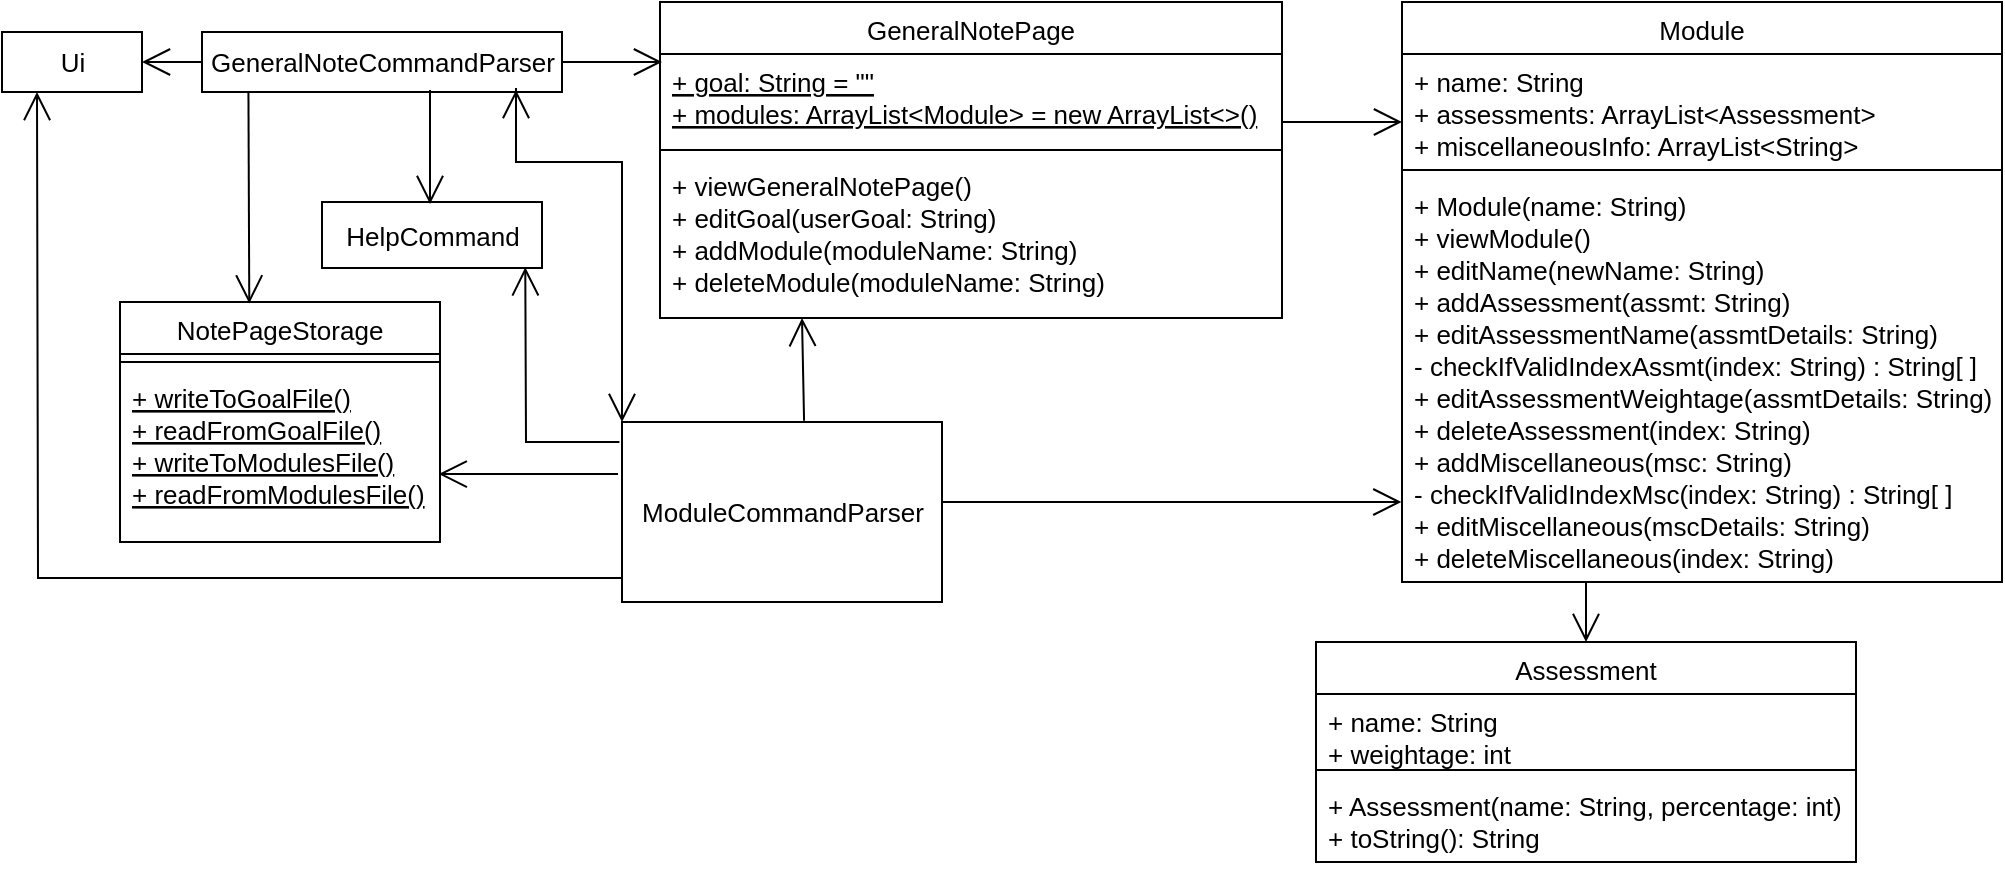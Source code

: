 <mxfile version="12.2.3" pages="1"><diagram id="ItE52r3uvhdbR5KOFt5v" name="Page-1"><mxGraphModel grid="1" shadow="0" math="0" pageHeight="1169" pageWidth="827" pageScale="1" page="1" fold="1" arrows="1" connect="1" tooltips="1" guides="1" gridSize="10" dy="452" dx="1008"><root><mxCell id="0"/><mxCell id="1" parent="0"/><mxCell id="s1NilIB0aekO8qF5AGPu-1" value="GeneralNoteCommandParser" parent="1" vertex="1" style="html=1;fontSize=13;"><mxGeometry as="geometry" width="180" height="30" x="100" y="105"/></mxCell><mxCell id="s1NilIB0aekO8qF5AGPu-2" value="Ui" parent="1" vertex="1" style="html=1;fontSize=13;"><mxGeometry as="geometry" width="70" height="30" y="105"/></mxCell><mxCell id="s1NilIB0aekO8qF5AGPu-3" value="" parent="1" style="endArrow=open;endFill=1;endSize=12;html=1;exitX=1;exitY=0.5;exitDx=0;exitDy=0;entryX=0;entryY=0.5;entryDx=0;entryDy=0;fontSize=13;" source="s1NilIB0aekO8qF5AGPu-1" edge="1"><mxGeometry as="geometry" width="160" relative="1"><mxPoint as="sourcePoint" x="270" y="115"/><mxPoint as="targetPoint" x="330" y="120"/></mxGeometry></mxCell><mxCell id="s1NilIB0aekO8qF5AGPu-4" value="GeneralNotePage" parent="1" vertex="1" style="swimlane;fontStyle=0;align=center;verticalAlign=top;childLayout=stackLayout;horizontal=1;startSize=26;horizontalStack=0;resizeParent=1;resizeParentMax=0;resizeLast=0;collapsible=1;marginBottom=0;swimlaneLine=1;fontSize=13;"><mxGeometry as="geometry" width="311" height="158" x="329" y="90"/></mxCell><mxCell id="s1NilIB0aekO8qF5AGPu-5" value="+ goal: String = &quot;&quot;&#10;+ modules: ArrayList&lt;Module&gt; = new ArrayList&lt;&gt;()" parent="s1NilIB0aekO8qF5AGPu-4" vertex="1" style="text;strokeColor=none;fillColor=none;align=left;verticalAlign=top;spacingLeft=4;spacingRight=4;overflow=hidden;rotatable=0;points=[[0,0.5],[1,0.5]];portConstraint=eastwest;fontStyle=4;fontSize=13;"><mxGeometry as="geometry" width="311" height="44" y="26"/></mxCell><mxCell id="s1NilIB0aekO8qF5AGPu-6" value="" parent="s1NilIB0aekO8qF5AGPu-4" vertex="1" style="line;strokeWidth=1;fillColor=none;align=left;verticalAlign=middle;spacingTop=-1;spacingLeft=3;spacingRight=3;rotatable=0;labelPosition=right;points=[];portConstraint=eastwest;fontSize=13;"><mxGeometry as="geometry" width="311" height="8" y="70"/></mxCell><mxCell id="s1NilIB0aekO8qF5AGPu-7" value="+ viewGeneralNotePage()&#10;+ editGoal(userGoal: String)&#10;+ addModule(moduleName: String)&#10;+ deleteModule(moduleName: String)&#10;&#10;&#10;" parent="s1NilIB0aekO8qF5AGPu-4" vertex="1" style="text;strokeColor=none;fillColor=none;align=left;verticalAlign=top;spacingLeft=4;spacingRight=4;overflow=hidden;rotatable=0;points=[[0,0.5],[1,0.5]];portConstraint=eastwest;fontSize=13;"><mxGeometry as="geometry" width="311" height="80" y="78"/></mxCell><mxCell id="s1NilIB0aekO8qF5AGPu-9" value="" parent="1" style="endArrow=open;endFill=1;endSize=12;html=1;exitX=0;exitY=0.5;exitDx=0;exitDy=0;entryX=1;entryY=0.5;entryDx=0;entryDy=0;fontSize=13;" source="s1NilIB0aekO8qF5AGPu-1" edge="1" target="s1NilIB0aekO8qF5AGPu-2"><mxGeometry as="geometry" width="160" relative="1"><mxPoint as="sourcePoint" x="60" y="220"/><mxPoint as="targetPoint" x="220" y="220"/></mxGeometry></mxCell><mxCell id="s1NilIB0aekO8qF5AGPu-10" value="" parent="1" style="endArrow=open;endFill=1;endSize=12;html=1;fontSize=13;" edge="1"><mxGeometry as="geometry" width="160" relative="1"><mxPoint as="sourcePoint" x="640" y="150"/><mxPoint as="targetPoint" x="700" y="150"/></mxGeometry></mxCell><mxCell id="s1NilIB0aekO8qF5AGPu-11" value="Module" parent="1" vertex="1" style="swimlane;fontStyle=0;align=center;verticalAlign=top;childLayout=stackLayout;horizontal=1;startSize=26;horizontalStack=0;resizeParent=1;resizeParentMax=0;resizeLast=0;collapsible=1;marginBottom=0;fontSize=13;"><mxGeometry as="geometry" width="300" height="290" x="700" y="90"/></mxCell><mxCell id="s1NilIB0aekO8qF5AGPu-12" value="+ name: String&#10;+ assessments: ArrayList&lt;Assessment&gt;&#10;+ miscellaneousInfo: ArrayList&lt;String&gt;" parent="s1NilIB0aekO8qF5AGPu-11" vertex="1" style="text;strokeColor=none;fillColor=none;align=left;verticalAlign=top;spacingLeft=4;spacingRight=4;overflow=hidden;rotatable=0;points=[[0,0.5],[1,0.5]];portConstraint=eastwest;fontSize=13;"><mxGeometry as="geometry" width="300" height="54" y="26"/></mxCell><mxCell id="s1NilIB0aekO8qF5AGPu-13" value="" parent="s1NilIB0aekO8qF5AGPu-11" vertex="1" style="line;strokeWidth=1;fillColor=none;align=left;verticalAlign=middle;spacingTop=-1;spacingLeft=3;spacingRight=3;rotatable=0;labelPosition=right;points=[];portConstraint=eastwest;fontSize=13;"><mxGeometry as="geometry" width="300" height="8" y="80"/></mxCell><mxCell id="s1NilIB0aekO8qF5AGPu-14" value="+ Module(name: String)&#10;+ viewModule()&#10;+ editName(newName: String)&#10;+ addAssessment(assmt: String)&#10;+ editAssessmentName(assmtDetails: String)&#10;- checkIfValidIndexAssmt(index: String) : String[ ]&#10;+ editAssessmentWeightage(assmtDetails: String)&#10;+ deleteAssessment(index: String)&#10;+ addMiscellaneous(msc: String)&#10;- checkIfValidIndexMsc(index: String) : String[ ]&#10;+ editMiscellaneous(mscDetails: String)&#10;+ deleteMiscellaneous(index: String)" parent="s1NilIB0aekO8qF5AGPu-11" vertex="1" style="text;strokeColor=none;fillColor=none;align=left;verticalAlign=top;spacingLeft=4;spacingRight=4;overflow=hidden;rotatable=0;points=[[0,0.5],[1,0.5]];portConstraint=eastwest;fontSize=13;"><mxGeometry as="geometry" width="300" height="202" y="88"/></mxCell><mxCell id="s1NilIB0aekO8qF5AGPu-16" value="Assessment" parent="1" vertex="1" style="swimlane;fontStyle=0;align=center;verticalAlign=top;childLayout=stackLayout;horizontal=1;startSize=26;horizontalStack=0;resizeParent=1;resizeParentMax=0;resizeLast=0;collapsible=1;marginBottom=0;fontSize=13;"><mxGeometry as="geometry" width="270" height="110" x="657" y="410"/></mxCell><mxCell id="s1NilIB0aekO8qF5AGPu-17" value="+ name: String&#10;+ weightage: int" parent="s1NilIB0aekO8qF5AGPu-16" vertex="1" style="text;strokeColor=none;fillColor=none;align=left;verticalAlign=top;spacingLeft=4;spacingRight=4;overflow=hidden;rotatable=0;points=[[0,0.5],[1,0.5]];portConstraint=eastwest;fontSize=13;"><mxGeometry as="geometry" width="270" height="34" y="26"/></mxCell><mxCell id="s1NilIB0aekO8qF5AGPu-18" value="" parent="s1NilIB0aekO8qF5AGPu-16" vertex="1" style="line;strokeWidth=1;fillColor=none;align=left;verticalAlign=middle;spacingTop=-1;spacingLeft=3;spacingRight=3;rotatable=0;labelPosition=right;points=[];portConstraint=eastwest;fontSize=13;"><mxGeometry as="geometry" width="270" height="8" y="60"/></mxCell><mxCell id="s1NilIB0aekO8qF5AGPu-19" value="+ Assessment(name: String, percentage: int)&#10;+ toString(): String" parent="s1NilIB0aekO8qF5AGPu-16" vertex="1" style="text;strokeColor=none;fillColor=none;align=left;verticalAlign=top;spacingLeft=4;spacingRight=4;overflow=hidden;rotatable=0;points=[[0,0.5],[1,0.5]];portConstraint=eastwest;fontSize=13;"><mxGeometry as="geometry" width="270" height="42" y="68"/></mxCell><mxCell id="s1NilIB0aekO8qF5AGPu-20" value="" parent="1" style="endArrow=open;endFill=1;endSize=12;html=1;entryX=0.5;entryY=0;entryDx=0;entryDy=0;fontSize=13;" edge="1" target="s1NilIB0aekO8qF5AGPu-16"><mxGeometry as="geometry" width="160" relative="1"><mxPoint as="sourcePoint" x="792" y="380"/><mxPoint as="targetPoint" x="750" y="400"/></mxGeometry></mxCell><mxCell id="s1NilIB0aekO8qF5AGPu-21" value="NotePageStorage" parent="1" vertex="1" style="swimlane;fontStyle=0;align=center;verticalAlign=top;childLayout=stackLayout;horizontal=1;startSize=26;horizontalStack=0;resizeParent=1;resizeParentMax=0;resizeLast=0;collapsible=1;marginBottom=0;fontSize=13;"><mxGeometry as="geometry" width="160" height="120" x="59" y="240"/></mxCell><mxCell id="s1NilIB0aekO8qF5AGPu-22" value="" parent="s1NilIB0aekO8qF5AGPu-21" vertex="1" style="line;strokeWidth=1;fillColor=none;align=left;verticalAlign=middle;spacingTop=-1;spacingLeft=3;spacingRight=3;rotatable=0;labelPosition=right;points=[];portConstraint=eastwest;fontSize=13;"><mxGeometry as="geometry" width="160" height="8" y="26"/></mxCell><mxCell id="s1NilIB0aekO8qF5AGPu-23" value="+ writeToGoalFile()&#10;+ readFromGoalFile()&#10;+ writeToModulesFile()&#10;+ readFromModulesFile()" parent="s1NilIB0aekO8qF5AGPu-21" vertex="1" style="text;strokeColor=none;fillColor=none;align=left;verticalAlign=top;spacingLeft=4;spacingRight=4;overflow=hidden;rotatable=0;points=[[0,0.5],[1,0.5]];portConstraint=eastwest;fontStyle=4;fontSize=13;"><mxGeometry as="geometry" width="160" height="86" y="34"/></mxCell><mxCell id="s1NilIB0aekO8qF5AGPu-24" value="" parent="1" style="endArrow=open;endFill=1;endSize=12;html=1;entryX=0.404;entryY=0.006;entryDx=0;entryDy=0;exitX=0.129;exitY=1.011;exitDx=0;exitDy=0;exitPerimeter=0;fontSize=13;entryPerimeter=0;" source="s1NilIB0aekO8qF5AGPu-1" edge="1" target="s1NilIB0aekO8qF5AGPu-21"><mxGeometry as="geometry" width="160" relative="1"><mxPoint as="sourcePoint" x="460" y="240"/><mxPoint as="targetPoint" x="260" y="540"/></mxGeometry></mxCell><mxCell id="s1NilIB0aekO8qF5AGPu-25" value="HelpCommand" parent="1" vertex="1" style="html=1;fontSize=13;"><mxGeometry as="geometry" width="110" height="33" x="160" y="190"/></mxCell><mxCell id="s1NilIB0aekO8qF5AGPu-26" value="" parent="1" style="endArrow=open;endFill=1;endSize=12;html=1;fontSize=13;" edge="1"><mxGeometry as="geometry" width="160" relative="1"><mxPoint as="sourcePoint" x="214" y="134"/><mxPoint as="targetPoint" x="214" y="191"/></mxGeometry></mxCell><mxCell id="s1NilIB0aekO8qF5AGPu-27" value="" parent="1" style="endArrow=open;endFill=1;endSize=12;html=1;exitX=0.569;exitY=-0.007;exitDx=0;exitDy=0;fontSize=13;exitPerimeter=0;" source="s1NilIB0aekO8qF5AGPu-31" edge="1"><mxGeometry as="geometry" width="160" relative="1"><mxPoint as="sourcePoint" x="398.32" y="301.33"/><mxPoint as="targetPoint" x="400" y="248"/></mxGeometry></mxCell><mxCell id="s1NilIB0aekO8qF5AGPu-28" value="" parent="1" style="endArrow=open;endFill=1;endSize=12;html=1;fontSize=13;entryX=-0.001;entryY=0.802;entryDx=0;entryDy=0;entryPerimeter=0;" edge="1" target="s1NilIB0aekO8qF5AGPu-14"><mxGeometry as="geometry" width="160" relative="1"><mxPoint as="sourcePoint" x="470" y="340"/><mxPoint as="targetPoint" x="670" y="340"/></mxGeometry></mxCell><mxCell id="s1NilIB0aekO8qF5AGPu-29" value="" parent="1" style="endArrow=open;endFill=1;endSize=12;html=1;exitX=0;exitY=0.5;exitDx=0;exitDy=0;entryX=0.25;entryY=1;entryDx=0;entryDy=0;rounded=0;fontSize=13;" edge="1" target="s1NilIB0aekO8qF5AGPu-2"><mxGeometry as="geometry" width="160" relative="1"><mxPoint as="sourcePoint" x="310" y="378"/><mxPoint as="targetPoint" x="10" y="380"/><Array as="points"><mxPoint x="18" y="378"/></Array></mxGeometry></mxCell><mxCell id="s1NilIB0aekO8qF5AGPu-30" value="" parent="1" style="endArrow=open;endFill=1;endSize=12;html=1;entryX=0.996;entryY=0.605;entryDx=0;entryDy=0;entryPerimeter=0;fontSize=13;" edge="1" target="s1NilIB0aekO8qF5AGPu-23"><mxGeometry as="geometry" width="160" relative="1"><mxPoint as="sourcePoint" x="308" y="326"/><mxPoint as="targetPoint" x="380" y="420"/></mxGeometry></mxCell><mxCell id="s1NilIB0aekO8qF5AGPu-31" value="ModuleCommandParser" parent="1" vertex="1" style="html=1;fontSize=13;"><mxGeometry as="geometry" width="160" height="90" x="310" y="300"/></mxCell><mxCell id="s1NilIB0aekO8qF5AGPu-32" value="" parent="1" style="endArrow=open;endFill=1;endSize=12;html=1;exitX=-0.008;exitY=0.111;exitDx=0;exitDy=0;exitPerimeter=0;entryX=0.924;entryY=0.99;entryDx=0;entryDy=0;entryPerimeter=0;rounded=0;fontSize=13;" source="s1NilIB0aekO8qF5AGPu-31" edge="1" target="s1NilIB0aekO8qF5AGPu-25"><mxGeometry as="geometry" width="160" relative="1"><mxPoint as="sourcePoint" x="310" y="280"/><mxPoint as="targetPoint" x="470" y="280"/><Array as="points"><mxPoint x="262" y="310"/></Array></mxGeometry></mxCell><mxCell id="s1NilIB0aekO8qF5AGPu-33" value="" parent="1" style="endArrow=open;endFill=1;endSize=12;html=1;rounded=0;fontSize=13;" edge="1"><mxGeometry as="geometry" width="160" relative="1"><mxPoint as="sourcePoint" x="257" y="133"/><mxPoint as="targetPoint" x="310" y="300"/><Array as="points"><mxPoint x="257" y="170"/><mxPoint x="310" y="170"/></Array></mxGeometry></mxCell><mxCell id="s1NilIB0aekO8qF5AGPu-34" value="" parent="1" style="endArrow=open;endFill=1;endSize=12;html=1;fontSize=13;" edge="1"><mxGeometry as="geometry" width="160" relative="1"><mxPoint as="sourcePoint" x="257" y="154"/><mxPoint as="targetPoint" x="257" y="134"/></mxGeometry></mxCell></root></mxGraphModel></diagram></mxfile>
